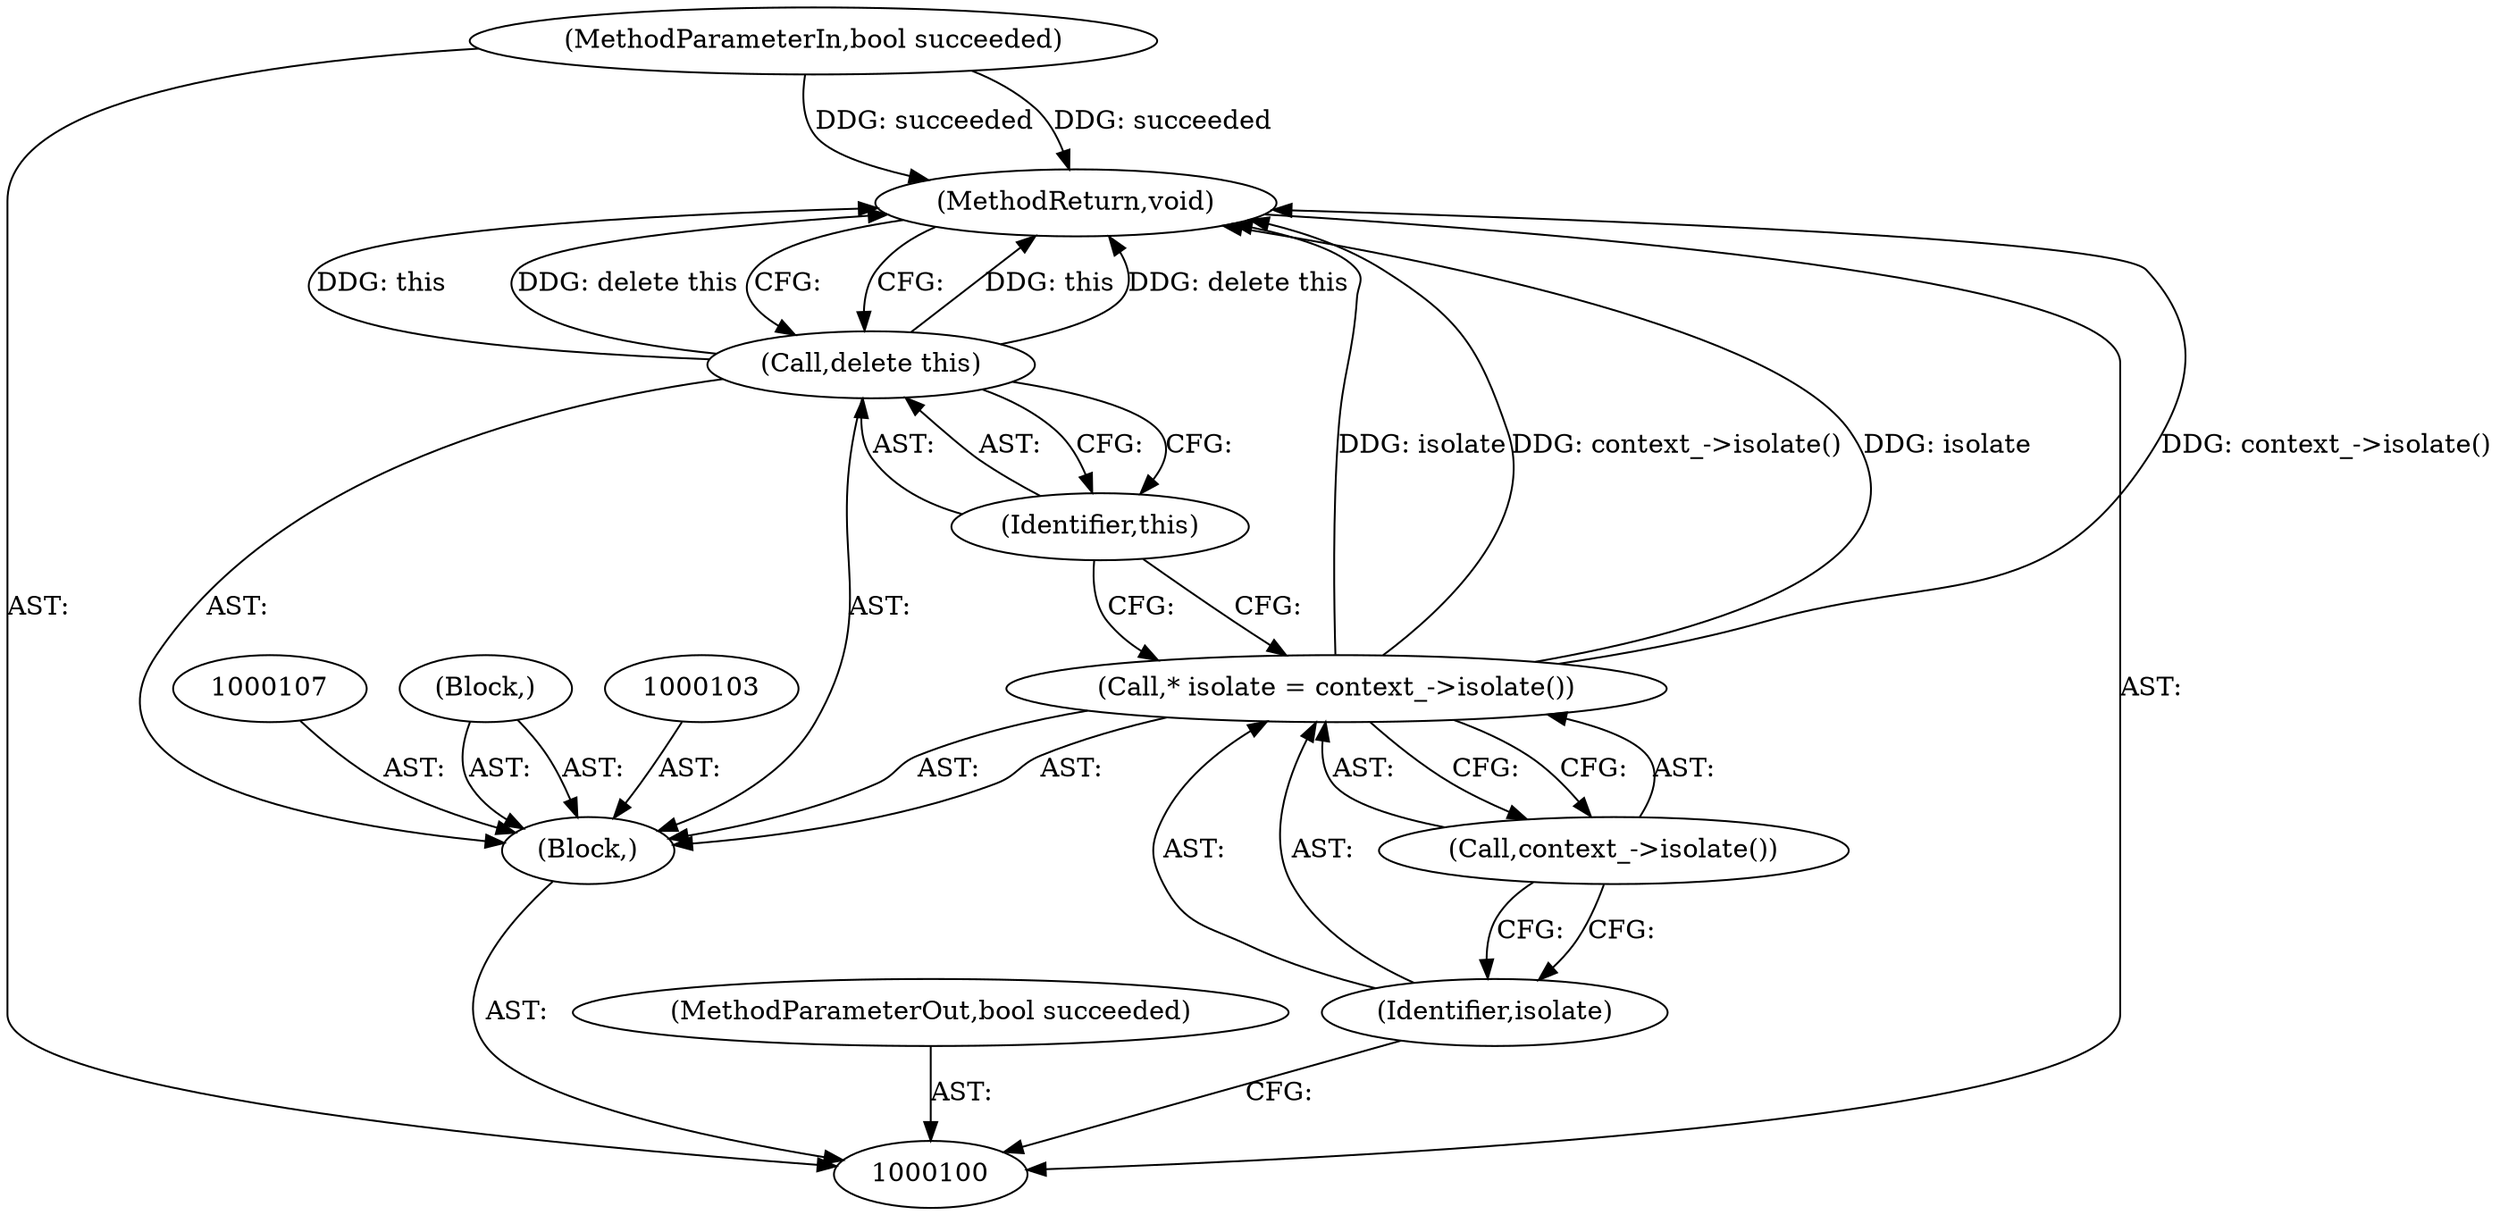 digraph "1_Chrome_5a15b72a270b514cd442872221a788a303bdaa88" {
"1000111" [label="(MethodReturn,void)"];
"1000101" [label="(MethodParameterIn,bool succeeded)"];
"1000130" [label="(MethodParameterOut,bool succeeded)"];
"1000102" [label="(Block,)"];
"1000104" [label="(Call,* isolate = context_->isolate())"];
"1000105" [label="(Identifier,isolate)"];
"1000106" [label="(Call,context_->isolate())"];
"1000108" [label="(Block,)"];
"1000110" [label="(Identifier,this)"];
"1000109" [label="(Call,delete this)"];
"1000111" -> "1000100"  [label="AST: "];
"1000111" -> "1000109"  [label="CFG: "];
"1000104" -> "1000111"  [label="DDG: isolate"];
"1000104" -> "1000111"  [label="DDG: context_->isolate()"];
"1000101" -> "1000111"  [label="DDG: succeeded"];
"1000109" -> "1000111"  [label="DDG: this"];
"1000109" -> "1000111"  [label="DDG: delete this"];
"1000101" -> "1000100"  [label="AST: "];
"1000101" -> "1000111"  [label="DDG: succeeded"];
"1000130" -> "1000100"  [label="AST: "];
"1000102" -> "1000100"  [label="AST: "];
"1000103" -> "1000102"  [label="AST: "];
"1000104" -> "1000102"  [label="AST: "];
"1000107" -> "1000102"  [label="AST: "];
"1000108" -> "1000102"  [label="AST: "];
"1000109" -> "1000102"  [label="AST: "];
"1000104" -> "1000102"  [label="AST: "];
"1000104" -> "1000106"  [label="CFG: "];
"1000105" -> "1000104"  [label="AST: "];
"1000106" -> "1000104"  [label="AST: "];
"1000110" -> "1000104"  [label="CFG: "];
"1000104" -> "1000111"  [label="DDG: isolate"];
"1000104" -> "1000111"  [label="DDG: context_->isolate()"];
"1000105" -> "1000104"  [label="AST: "];
"1000105" -> "1000100"  [label="CFG: "];
"1000106" -> "1000105"  [label="CFG: "];
"1000106" -> "1000104"  [label="AST: "];
"1000106" -> "1000105"  [label="CFG: "];
"1000104" -> "1000106"  [label="CFG: "];
"1000108" -> "1000102"  [label="AST: "];
"1000110" -> "1000109"  [label="AST: "];
"1000110" -> "1000104"  [label="CFG: "];
"1000109" -> "1000110"  [label="CFG: "];
"1000109" -> "1000102"  [label="AST: "];
"1000109" -> "1000110"  [label="CFG: "];
"1000110" -> "1000109"  [label="AST: "];
"1000111" -> "1000109"  [label="CFG: "];
"1000109" -> "1000111"  [label="DDG: this"];
"1000109" -> "1000111"  [label="DDG: delete this"];
}
